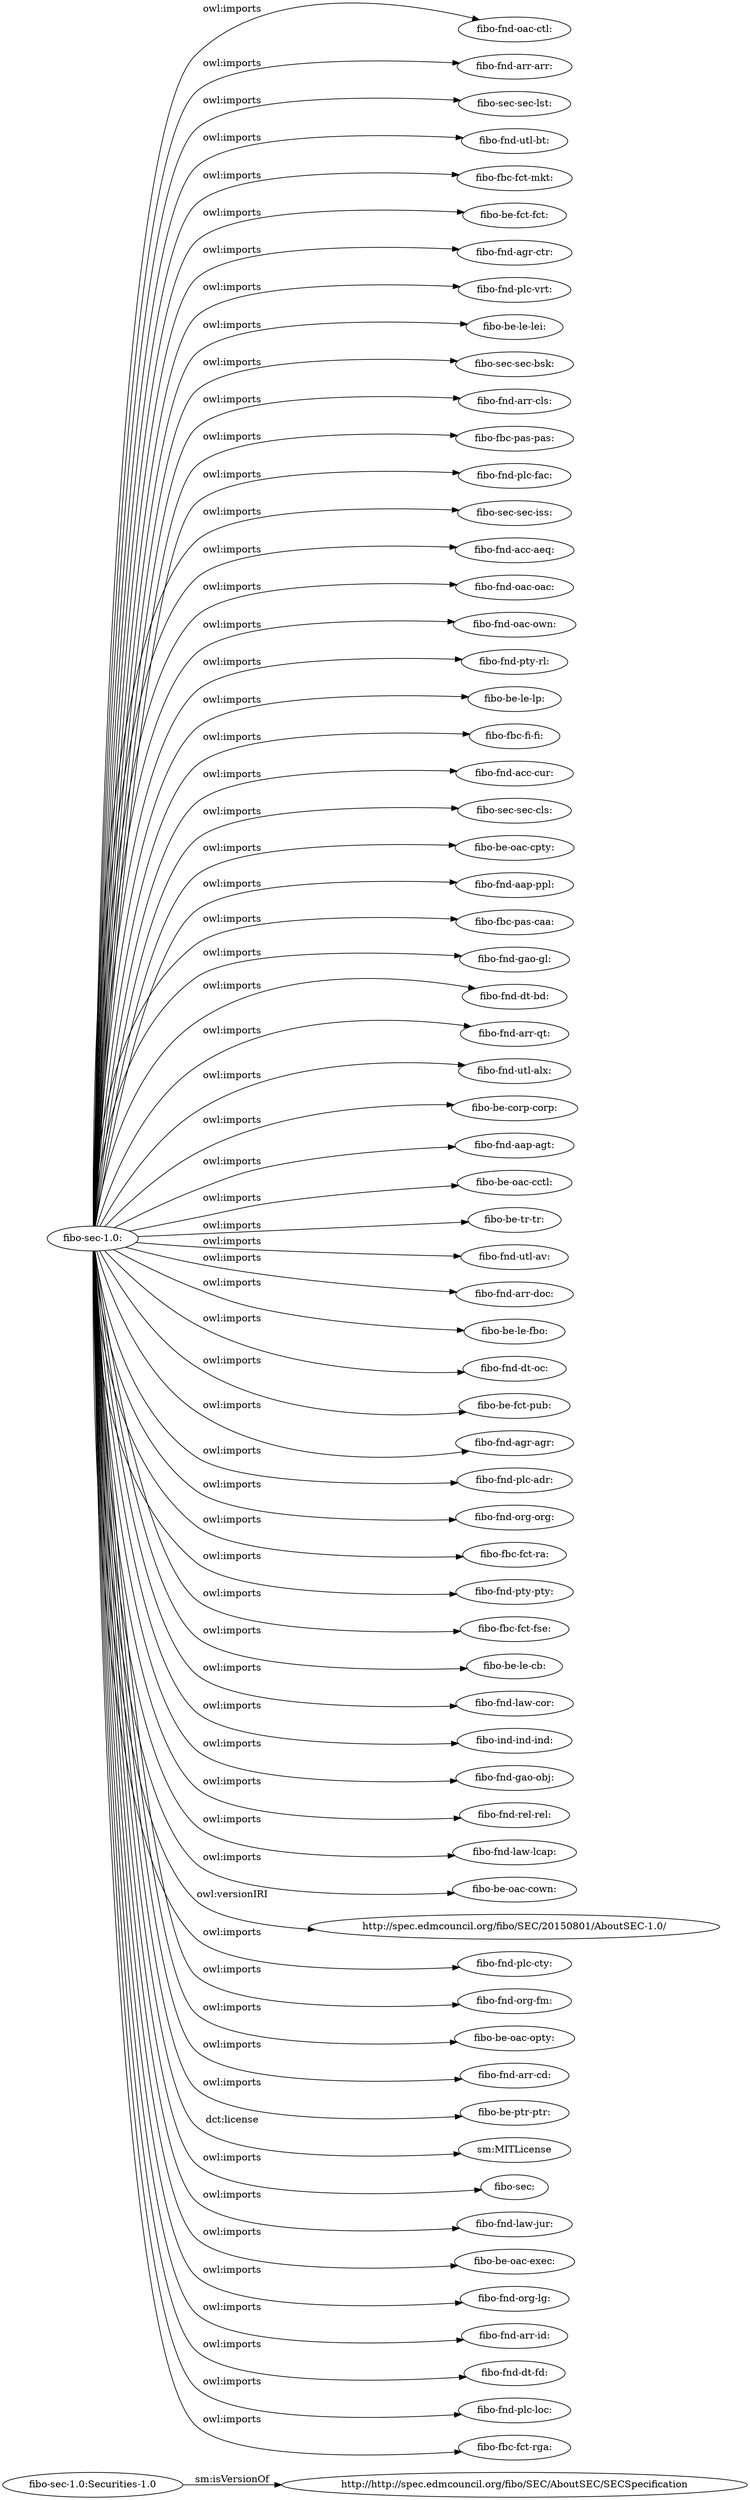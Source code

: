digraph ar2dtool_diagram { 
rankdir=LR;
size="1501"
	"fibo-sec-1.0:Securities-1.0" -> "http://http://spec.edmcouncil.org/fibo/SEC/AboutSEC/SECSpecification" [ label = "sm:isVersionOf" ];
	"fibo-sec-1.0:" -> "fibo-fnd-oac-ctl:" [ label = "owl:imports" ];
	"fibo-sec-1.0:" -> "fibo-fnd-arr-arr:" [ label = "owl:imports" ];
	"fibo-sec-1.0:" -> "fibo-sec-sec-lst:" [ label = "owl:imports" ];
	"fibo-sec-1.0:" -> "fibo-fnd-utl-bt:" [ label = "owl:imports" ];
	"fibo-sec-1.0:" -> "fibo-fbc-fct-mkt:" [ label = "owl:imports" ];
	"fibo-sec-1.0:" -> "fibo-be-fct-fct:" [ label = "owl:imports" ];
	"fibo-sec-1.0:" -> "fibo-fnd-agr-ctr:" [ label = "owl:imports" ];
	"fibo-sec-1.0:" -> "fibo-fnd-plc-vrt:" [ label = "owl:imports" ];
	"fibo-sec-1.0:" -> "fibo-be-le-lei:" [ label = "owl:imports" ];
	"fibo-sec-1.0:" -> "fibo-sec-sec-bsk:" [ label = "owl:imports" ];
	"fibo-sec-1.0:" -> "fibo-fnd-arr-cls:" [ label = "owl:imports" ];
	"fibo-sec-1.0:" -> "fibo-fbc-pas-pas:" [ label = "owl:imports" ];
	"fibo-sec-1.0:" -> "fibo-fnd-plc-fac:" [ label = "owl:imports" ];
	"fibo-sec-1.0:" -> "fibo-sec-sec-iss:" [ label = "owl:imports" ];
	"fibo-sec-1.0:" -> "fibo-fnd-acc-aeq:" [ label = "owl:imports" ];
	"fibo-sec-1.0:" -> "fibo-fnd-oac-oac:" [ label = "owl:imports" ];
	"fibo-sec-1.0:" -> "fibo-fnd-oac-own:" [ label = "owl:imports" ];
	"fibo-sec-1.0:" -> "fibo-fnd-pty-rl:" [ label = "owl:imports" ];
	"fibo-sec-1.0:" -> "fibo-be-le-lp:" [ label = "owl:imports" ];
	"fibo-sec-1.0:" -> "fibo-fbc-fi-fi:" [ label = "owl:imports" ];
	"fibo-sec-1.0:" -> "fibo-fnd-acc-cur:" [ label = "owl:imports" ];
	"fibo-sec-1.0:" -> "fibo-sec-sec-cls:" [ label = "owl:imports" ];
	"fibo-sec-1.0:" -> "fibo-be-oac-cpty:" [ label = "owl:imports" ];
	"fibo-sec-1.0:" -> "fibo-fnd-aap-ppl:" [ label = "owl:imports" ];
	"fibo-sec-1.0:" -> "fibo-fbc-pas-caa:" [ label = "owl:imports" ];
	"fibo-sec-1.0:" -> "fibo-fnd-gao-gl:" [ label = "owl:imports" ];
	"fibo-sec-1.0:" -> "fibo-fnd-dt-bd:" [ label = "owl:imports" ];
	"fibo-sec-1.0:" -> "fibo-fnd-arr-qt:" [ label = "owl:imports" ];
	"fibo-sec-1.0:" -> "fibo-fnd-utl-alx:" [ label = "owl:imports" ];
	"fibo-sec-1.0:" -> "fibo-be-corp-corp:" [ label = "owl:imports" ];
	"fibo-sec-1.0:" -> "fibo-fnd-aap-agt:" [ label = "owl:imports" ];
	"fibo-sec-1.0:" -> "fibo-be-oac-cctl:" [ label = "owl:imports" ];
	"fibo-sec-1.0:" -> "fibo-be-tr-tr:" [ label = "owl:imports" ];
	"fibo-sec-1.0:" -> "fibo-fnd-utl-av:" [ label = "owl:imports" ];
	"fibo-sec-1.0:" -> "fibo-fnd-arr-doc:" [ label = "owl:imports" ];
	"fibo-sec-1.0:" -> "fibo-be-le-fbo:" [ label = "owl:imports" ];
	"fibo-sec-1.0:" -> "fibo-fnd-dt-oc:" [ label = "owl:imports" ];
	"fibo-sec-1.0:" -> "fibo-be-fct-pub:" [ label = "owl:imports" ];
	"fibo-sec-1.0:" -> "fibo-fnd-agr-agr:" [ label = "owl:imports" ];
	"fibo-sec-1.0:" -> "fibo-fnd-plc-adr:" [ label = "owl:imports" ];
	"fibo-sec-1.0:" -> "fibo-fnd-org-org:" [ label = "owl:imports" ];
	"fibo-sec-1.0:" -> "fibo-fbc-fct-ra:" [ label = "owl:imports" ];
	"fibo-sec-1.0:" -> "fibo-fnd-pty-pty:" [ label = "owl:imports" ];
	"fibo-sec-1.0:" -> "fibo-fbc-fct-fse:" [ label = "owl:imports" ];
	"fibo-sec-1.0:" -> "fibo-be-le-cb:" [ label = "owl:imports" ];
	"fibo-sec-1.0:" -> "fibo-fnd-law-cor:" [ label = "owl:imports" ];
	"fibo-sec-1.0:" -> "fibo-ind-ind-ind:" [ label = "owl:imports" ];
	"fibo-sec-1.0:" -> "fibo-fnd-gao-obj:" [ label = "owl:imports" ];
	"fibo-sec-1.0:" -> "fibo-fnd-rel-rel:" [ label = "owl:imports" ];
	"fibo-sec-1.0:" -> "fibo-fnd-law-lcap:" [ label = "owl:imports" ];
	"fibo-sec-1.0:" -> "fibo-be-oac-cown:" [ label = "owl:imports" ];
	"fibo-sec-1.0:" -> "http://spec.edmcouncil.org/fibo/SEC/20150801/AboutSEC-1.0/" [ label = "owl:versionIRI" ];
	"fibo-sec-1.0:" -> "fibo-fnd-plc-cty:" [ label = "owl:imports" ];
	"fibo-sec-1.0:" -> "fibo-fnd-org-fm:" [ label = "owl:imports" ];
	"fibo-sec-1.0:" -> "fibo-be-oac-opty:" [ label = "owl:imports" ];
	"fibo-sec-1.0:" -> "fibo-fnd-arr-cd:" [ label = "owl:imports" ];
	"fibo-sec-1.0:" -> "fibo-be-ptr-ptr:" [ label = "owl:imports" ];
	"fibo-sec-1.0:" -> "sm:MITLicense" [ label = "dct:license" ];
	"fibo-sec-1.0:" -> "fibo-sec:" [ label = "owl:imports" ];
	"fibo-sec-1.0:" -> "fibo-fnd-law-jur:" [ label = "owl:imports" ];
	"fibo-sec-1.0:" -> "fibo-be-oac-exec:" [ label = "owl:imports" ];
	"fibo-sec-1.0:" -> "fibo-fnd-org-lg:" [ label = "owl:imports" ];
	"fibo-sec-1.0:" -> "fibo-fnd-arr-id:" [ label = "owl:imports" ];
	"fibo-sec-1.0:" -> "fibo-fnd-dt-fd:" [ label = "owl:imports" ];
	"fibo-sec-1.0:" -> "fibo-fnd-plc-loc:" [ label = "owl:imports" ];
	"fibo-sec-1.0:" -> "fibo-fbc-fct-rga:" [ label = "owl:imports" ];

}
